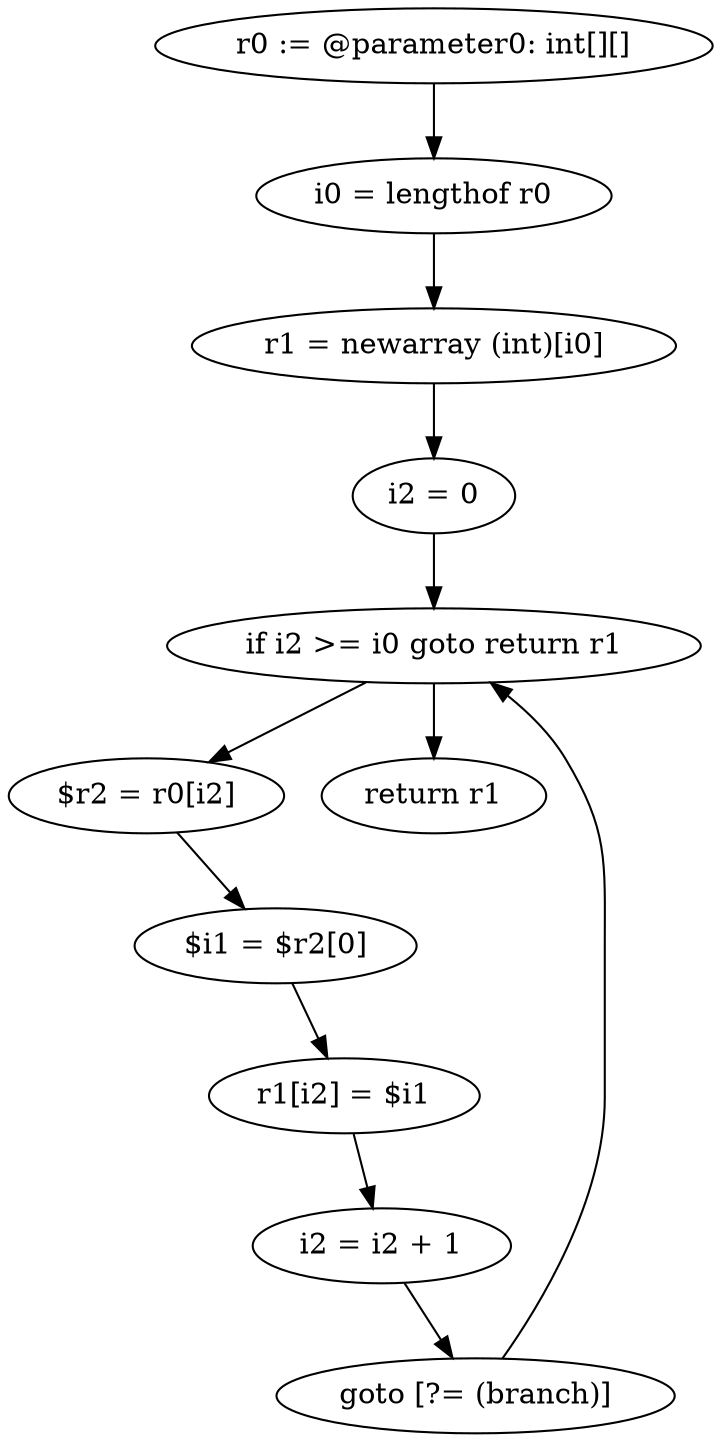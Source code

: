 digraph "unitGraph" {
    "r0 := @parameter0: int[][]"
    "i0 = lengthof r0"
    "r1 = newarray (int)[i0]"
    "i2 = 0"
    "if i2 >= i0 goto return r1"
    "$r2 = r0[i2]"
    "$i1 = $r2[0]"
    "r1[i2] = $i1"
    "i2 = i2 + 1"
    "goto [?= (branch)]"
    "return r1"
    "r0 := @parameter0: int[][]"->"i0 = lengthof r0";
    "i0 = lengthof r0"->"r1 = newarray (int)[i0]";
    "r1 = newarray (int)[i0]"->"i2 = 0";
    "i2 = 0"->"if i2 >= i0 goto return r1";
    "if i2 >= i0 goto return r1"->"$r2 = r0[i2]";
    "if i2 >= i0 goto return r1"->"return r1";
    "$r2 = r0[i2]"->"$i1 = $r2[0]";
    "$i1 = $r2[0]"->"r1[i2] = $i1";
    "r1[i2] = $i1"->"i2 = i2 + 1";
    "i2 = i2 + 1"->"goto [?= (branch)]";
    "goto [?= (branch)]"->"if i2 >= i0 goto return r1";
}

